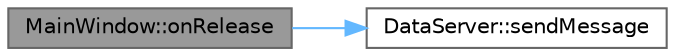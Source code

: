 digraph "MainWindow::onRelease"
{
 // LATEX_PDF_SIZE
  bgcolor="transparent";
  edge [fontname=Helvetica,fontsize=10,labelfontname=Helvetica,labelfontsize=10];
  node [fontname=Helvetica,fontsize=10,shape=box,height=0.2,width=0.4];
  rankdir="LR";
  Node1 [id="Node000001",label="MainWindow::onRelease",height=0.2,width=0.4,color="gray40", fillcolor="grey60", style="filled", fontcolor="black",tooltip="Handles the release of movement buttons."];
  Node1 -> Node2 [id="edge1_Node000001_Node000002",color="steelblue1",style="solid",tooltip=" "];
  Node2 [id="Node000002",label="DataServer::sendMessage",height=0.2,width=0.4,color="grey40", fillcolor="white", style="filled",URL="$class_data_server.html#a4e8536577723f07c1d5250af91d84bab",tooltip="Sends a text message to all connected clients."];
}
